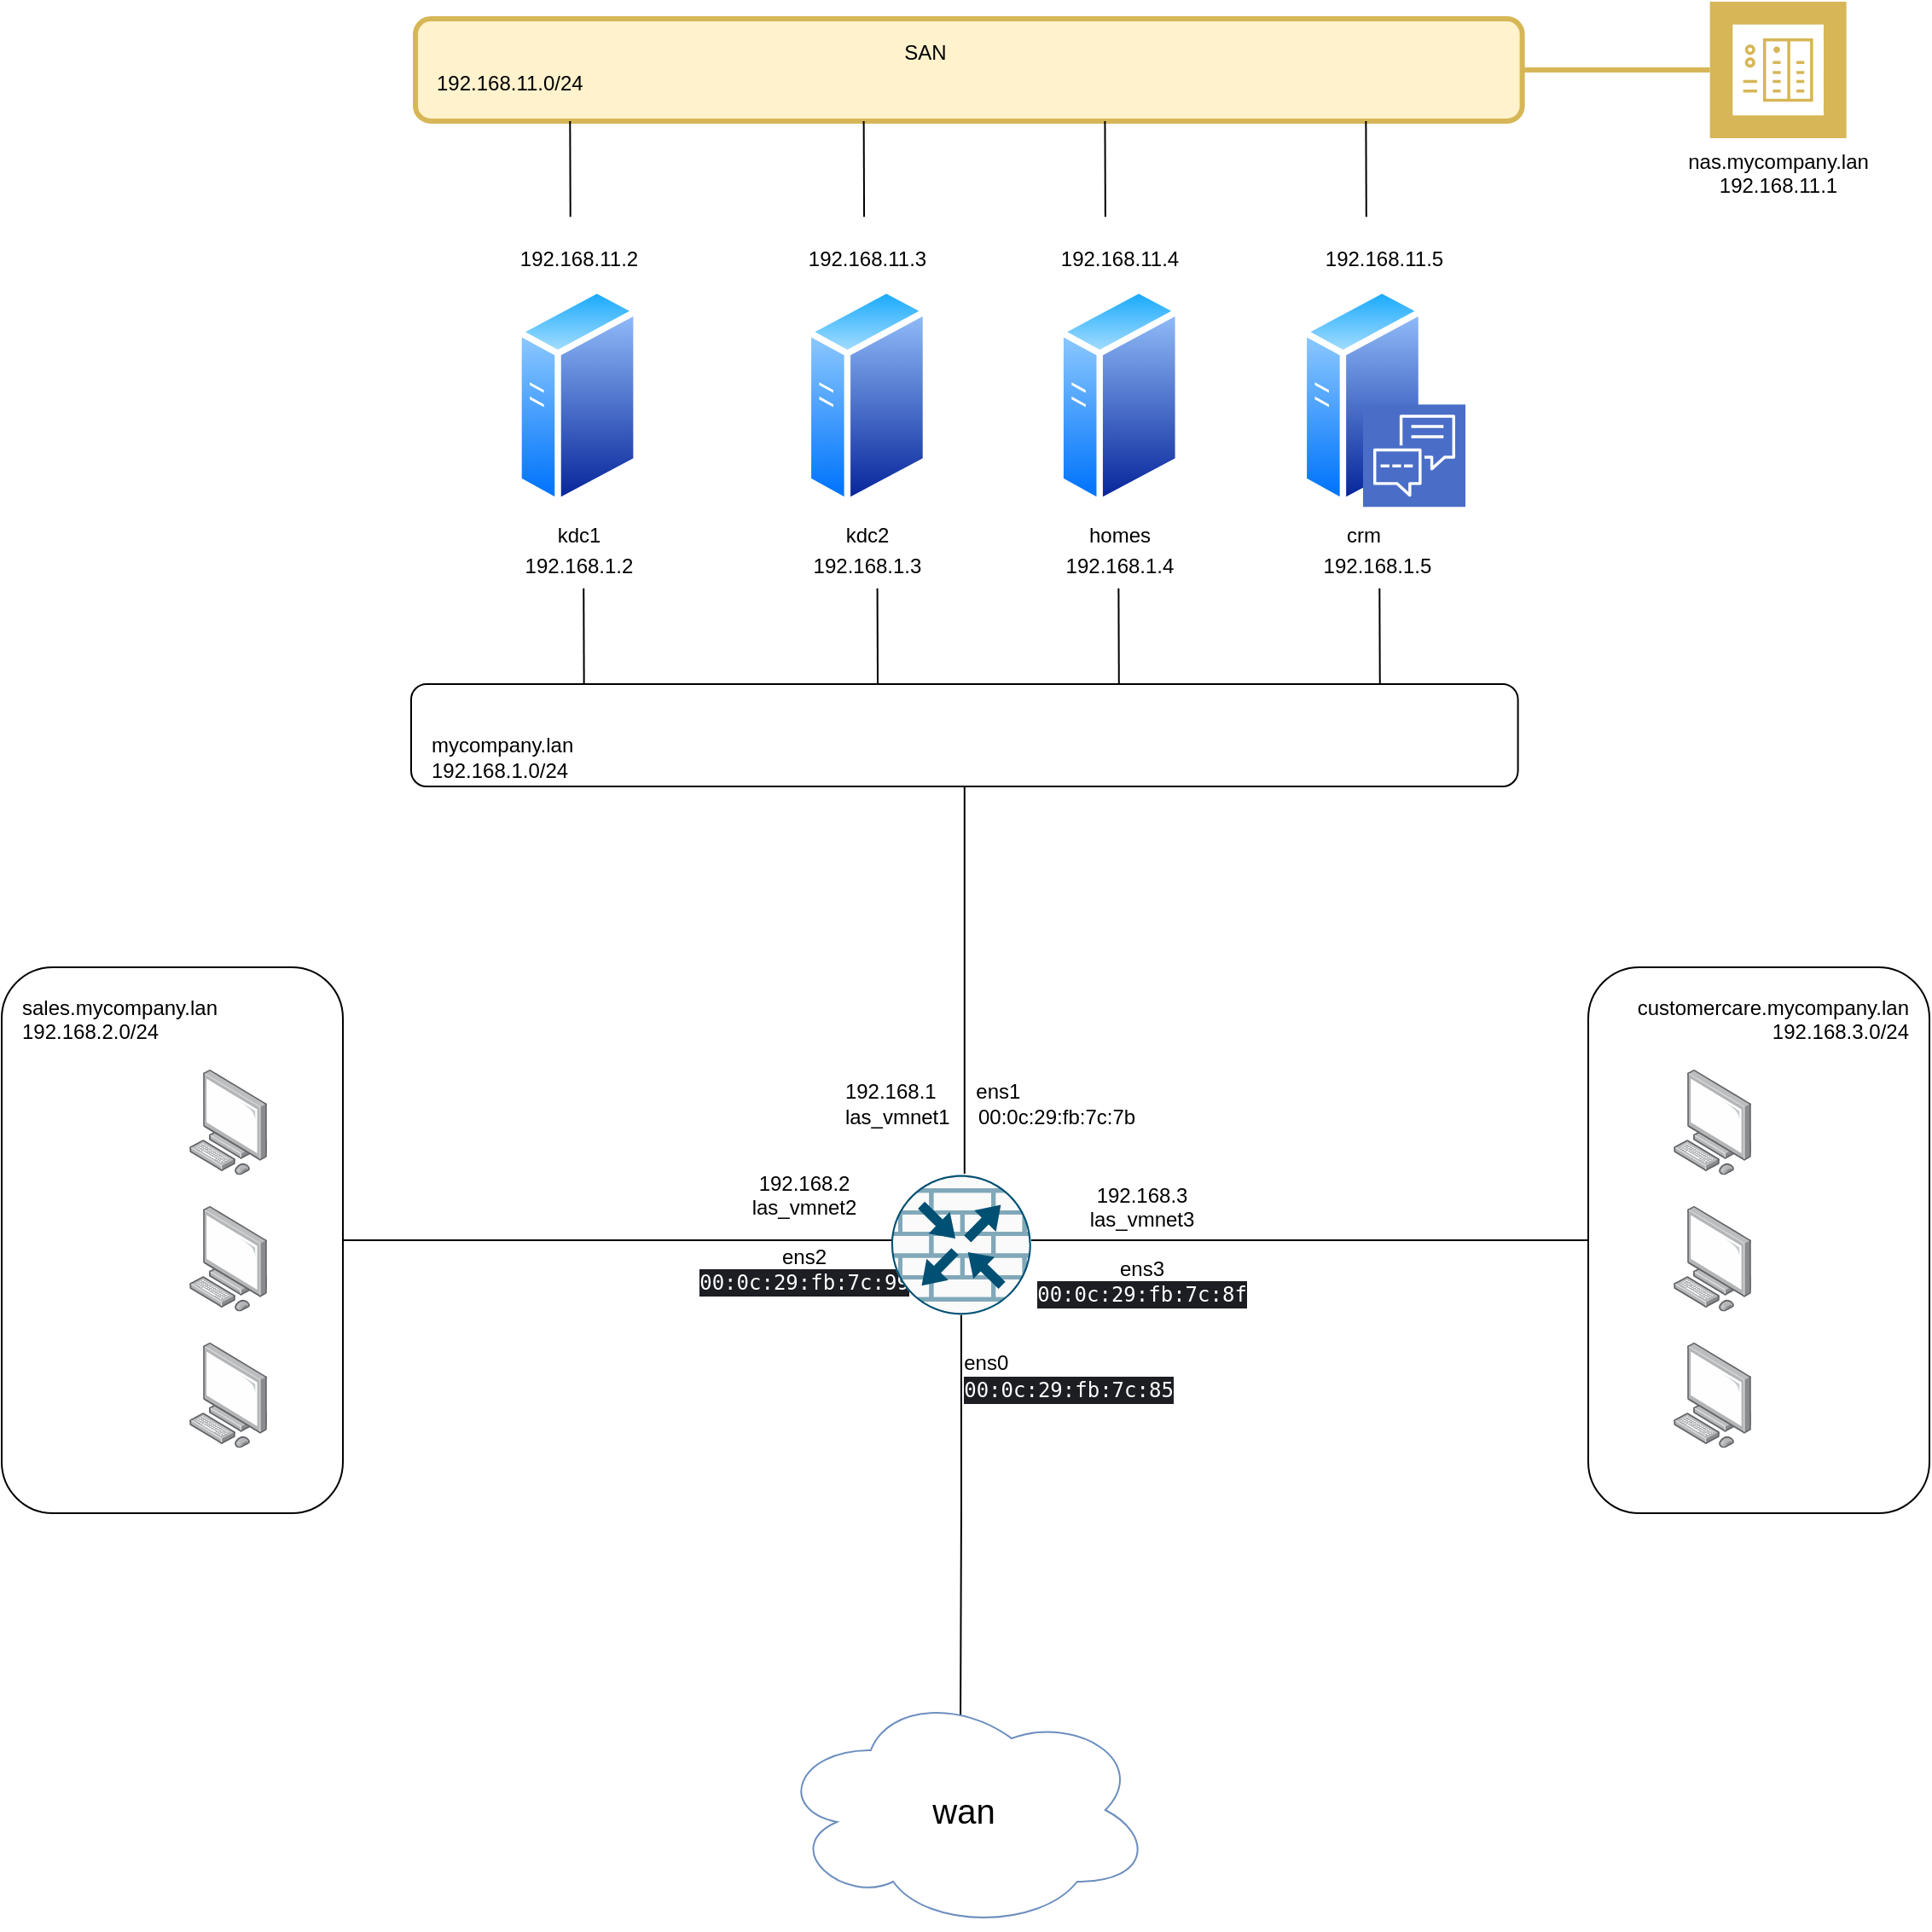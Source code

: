 <mxfile version="23.0.2" type="device">
  <diagram id="vC5q_rCFDmINp__hqZYc" name="Page-1">
    <mxGraphModel dx="1434" dy="1943" grid="1" gridSize="10" guides="1" tooltips="1" connect="1" arrows="1" fold="1" page="1" pageScale="1" pageWidth="850" pageHeight="1100" math="0" shadow="0">
      <root>
        <mxCell id="0" />
        <mxCell id="1" parent="0" />
        <mxCell id="AGjs3wFCSuFCD4HpUKhk-2" value="" style="group;fontColor=#000000;align=right;" parent="1" vertex="1" connectable="0">
          <mxGeometry x="392.52" y="-70" width="648.8" height="60" as="geometry" />
        </mxCell>
        <mxCell id="p-JntuWEYcH3ZJLX__9I-55" value="&lt;div style=&quot;text-align: center;&quot;&gt;&lt;/div&gt;&lt;font color=&quot;#000000&quot;&gt;&lt;div style=&quot;&quot;&gt;&lt;/div&gt;&lt;br&gt;192.168.11.0/24&lt;/font&gt;" style="rounded=1;whiteSpace=wrap;html=1;align=left;verticalAlign=top;spacingTop=10;spacingLeft=10;fillColor=#fff2cc;strokeColor=#d6b656;strokeWidth=3;" parent="AGjs3wFCSuFCD4HpUKhk-2" vertex="1">
          <mxGeometry width="648.8" height="60" as="geometry" />
        </mxCell>
        <mxCell id="AGjs3wFCSuFCD4HpUKhk-1" value="&lt;font color=&quot;#000000&quot;&gt;SAN&lt;/font&gt;" style="text;html=1;align=center;verticalAlign=middle;resizable=0;points=[];autosize=1;strokeColor=none;fillColor=none;" parent="AGjs3wFCSuFCD4HpUKhk-2" vertex="1">
          <mxGeometry x="273.938" y="4.615" width="50" height="30" as="geometry" />
        </mxCell>
        <mxCell id="AGjs3wFCSuFCD4HpUKhk-30" style="edgeStyle=orthogonalEdgeStyle;rounded=0;orthogonalLoop=1;jettySize=auto;html=1;exitX=0.5;exitY=1;exitDx=0;exitDy=0;exitPerimeter=0;entryX=0.489;entryY=0.214;entryDx=0;entryDy=0;entryPerimeter=0;endArrow=none;endFill=0;" parent="1" source="AGjs3wFCSuFCD4HpUKhk-29" target="p-JntuWEYcH3ZJLX__9I-41" edge="1">
          <mxGeometry relative="1" as="geometry" />
        </mxCell>
        <mxCell id="AGjs3wFCSuFCD4HpUKhk-20" value="" style="endArrow=none;html=1;rounded=0;exitX=0.158;exitY=-0.064;exitDx=0;exitDy=0;exitPerimeter=0;" parent="1" edge="1">
          <mxGeometry width="50" height="50" relative="1" as="geometry">
            <mxPoint x="483.363" y="46.16" as="sourcePoint" />
            <mxPoint x="483.15" y="-10.0" as="targetPoint" />
          </mxGeometry>
        </mxCell>
        <mxCell id="AGjs3wFCSuFCD4HpUKhk-21" value="" style="endArrow=none;html=1;rounded=0;exitX=0.158;exitY=-0.064;exitDx=0;exitDy=0;exitPerimeter=0;" parent="1" edge="1">
          <mxGeometry width="50" height="50" relative="1" as="geometry">
            <mxPoint x="655.533" y="46.16" as="sourcePoint" />
            <mxPoint x="655.32" y="-10.0" as="targetPoint" />
          </mxGeometry>
        </mxCell>
        <mxCell id="AGjs3wFCSuFCD4HpUKhk-22" value="" style="endArrow=none;html=1;rounded=0;exitX=0.158;exitY=-0.064;exitDx=0;exitDy=0;exitPerimeter=0;" parent="1" edge="1">
          <mxGeometry width="50" height="50" relative="1" as="geometry">
            <mxPoint x="796.933" y="46.16" as="sourcePoint" />
            <mxPoint x="796.72" y="-10.0" as="targetPoint" />
          </mxGeometry>
        </mxCell>
        <mxCell id="AGjs3wFCSuFCD4HpUKhk-28" value="" style="endArrow=none;html=1;rounded=0;exitX=0.158;exitY=-0.064;exitDx=0;exitDy=0;exitPerimeter=0;" parent="1" edge="1">
          <mxGeometry width="50" height="50" relative="1" as="geometry">
            <mxPoint x="949.903" y="46.16" as="sourcePoint" />
            <mxPoint x="949.69" y="-10.0" as="targetPoint" />
          </mxGeometry>
        </mxCell>
        <mxCell id="3EIEfq6k1n3s6qSAkzTQ-3" style="edgeStyle=orthogonalEdgeStyle;rounded=0;orthogonalLoop=1;jettySize=auto;html=1;exitX=1;exitY=0.5;exitDx=0;exitDy=0;fillColor=#fff2cc;strokeColor=#d6b656;endArrow=none;endFill=0;strokeWidth=3;" parent="1" source="p-JntuWEYcH3ZJLX__9I-55" target="3EIEfq6k1n3s6qSAkzTQ-2" edge="1">
          <mxGeometry relative="1" as="geometry" />
        </mxCell>
        <mxCell id="p-JntuWEYcH3ZJLX__9I-22" style="edgeStyle=orthogonalEdgeStyle;rounded=0;orthogonalLoop=1;jettySize=auto;html=1;exitX=0.5;exitY=1;exitDx=0;exitDy=0;endArrow=none;endFill=0;" parent="1" source="p-JntuWEYcH3ZJLX__9I-19" edge="1">
          <mxGeometry relative="1" as="geometry">
            <mxPoint x="714.4" y="607" as="targetPoint" />
          </mxGeometry>
        </mxCell>
        <mxCell id="p-JntuWEYcH3ZJLX__9I-19" value="&lt;span style=&quot;text-align: center;&quot;&gt;mycompany.lan&lt;br&gt;192.168.1.0/24&lt;/span&gt;" style="rounded=1;whiteSpace=wrap;html=1;align=left;verticalAlign=bottom;spacingTop=10;spacingLeft=10;" parent="1" vertex="1">
          <mxGeometry x="390" y="320" width="648.8" height="60" as="geometry" />
        </mxCell>
        <mxCell id="p-JntuWEYcH3ZJLX__9I-18" style="edgeStyle=orthogonalEdgeStyle;rounded=0;orthogonalLoop=1;jettySize=auto;html=1;exitX=0;exitY=0.5;exitDx=0;exitDy=0;endArrow=none;endFill=0;" parent="1" source="p-JntuWEYcH3ZJLX__9I-9" edge="1">
          <mxGeometry relative="1" as="geometry">
            <mxPoint x="753.4" y="646" as="targetPoint" />
          </mxGeometry>
        </mxCell>
        <mxCell id="p-JntuWEYcH3ZJLX__9I-9" value="customercare.mycompany.lan&lt;br&gt;&lt;span style=&quot;text-align: center;&quot;&gt;192.168.3.0/24&lt;/span&gt;" style="rounded=1;whiteSpace=wrap;html=1;align=right;verticalAlign=top;spacingTop=10;spacingLeft=10;spacingRight=10;" parent="1" vertex="1">
          <mxGeometry x="1080" y="486" width="200" height="320" as="geometry" />
        </mxCell>
        <mxCell id="p-JntuWEYcH3ZJLX__9I-17" style="edgeStyle=orthogonalEdgeStyle;rounded=0;orthogonalLoop=1;jettySize=auto;html=1;exitX=1;exitY=0.5;exitDx=0;exitDy=0;endArrow=none;endFill=0;" parent="1" source="p-JntuWEYcH3ZJLX__9I-8" edge="1">
          <mxGeometry relative="1" as="geometry">
            <mxPoint x="675.4" y="646" as="targetPoint" />
          </mxGeometry>
        </mxCell>
        <mxCell id="p-JntuWEYcH3ZJLX__9I-8" value="sales.mycompany.lan&lt;br&gt;&lt;span style=&quot;text-align: center;&quot;&gt;192.168.2.0/24&lt;/span&gt;" style="rounded=1;whiteSpace=wrap;html=1;align=left;verticalAlign=top;spacingTop=10;spacingLeft=10;" parent="1" vertex="1">
          <mxGeometry x="150" y="486" width="200" height="320" as="geometry" />
        </mxCell>
        <mxCell id="p-JntuWEYcH3ZJLX__9I-2" value="" style="points=[];aspect=fixed;html=1;align=center;shadow=0;dashed=0;image;image=img/lib/allied_telesis/computer_and_terminals/Personal_Computer.svg;" parent="1" vertex="1">
          <mxGeometry x="260" y="546" width="45.6" height="61.8" as="geometry" />
        </mxCell>
        <mxCell id="p-JntuWEYcH3ZJLX__9I-3" value="" style="points=[];aspect=fixed;html=1;align=center;shadow=0;dashed=0;image;image=img/lib/allied_telesis/computer_and_terminals/Personal_Computer.svg;" parent="1" vertex="1">
          <mxGeometry x="260" y="626" width="45.6" height="61.8" as="geometry" />
        </mxCell>
        <mxCell id="p-JntuWEYcH3ZJLX__9I-4" value="" style="points=[];aspect=fixed;html=1;align=center;shadow=0;dashed=0;image;image=img/lib/allied_telesis/computer_and_terminals/Personal_Computer.svg;" parent="1" vertex="1">
          <mxGeometry x="260" y="706" width="45.6" height="61.8" as="geometry" />
        </mxCell>
        <mxCell id="p-JntuWEYcH3ZJLX__9I-5" value="" style="points=[];aspect=fixed;html=1;align=center;shadow=0;dashed=0;image;image=img/lib/allied_telesis/computer_and_terminals/Personal_Computer.svg;" parent="1" vertex="1">
          <mxGeometry x="1130" y="546" width="45.6" height="61.8" as="geometry" />
        </mxCell>
        <mxCell id="p-JntuWEYcH3ZJLX__9I-6" value="" style="points=[];aspect=fixed;html=1;align=center;shadow=0;dashed=0;image;image=img/lib/allied_telesis/computer_and_terminals/Personal_Computer.svg;" parent="1" vertex="1">
          <mxGeometry x="1130" y="626" width="45.6" height="61.8" as="geometry" />
        </mxCell>
        <mxCell id="p-JntuWEYcH3ZJLX__9I-7" value="" style="points=[];aspect=fixed;html=1;align=center;shadow=0;dashed=0;image;image=img/lib/allied_telesis/computer_and_terminals/Personal_Computer.svg;" parent="1" vertex="1">
          <mxGeometry x="1130" y="706" width="45.6" height="61.8" as="geometry" />
        </mxCell>
        <mxCell id="p-JntuWEYcH3ZJLX__9I-41" value="&lt;font style=&quot;font-size: 20px;&quot;&gt;wan&lt;/font&gt;" style="ellipse;shape=cloud;whiteSpace=wrap;html=1;strokeColor=#6C8EBF;fillColor=default;" parent="1" vertex="1">
          <mxGeometry x="604.4" y="910" width="220" height="140" as="geometry" />
        </mxCell>
        <mxCell id="p-JntuWEYcH3ZJLX__9I-49" value="192.168.2&lt;br&gt;las_vmnet2&lt;br&gt;&lt;br&gt;ens2&lt;br&gt;&lt;div style=&quot;color: rgb(255, 255, 255); background-color: rgb(28, 30, 35); font-family: &amp;quot;Ubuntu Mono&amp;quot;, &amp;quot;Droid Sans Mono&amp;quot;, &amp;quot;monospace&amp;quot;, monospace, &amp;quot;Droid Sans Fallback&amp;quot;; line-height: 16px;&quot;&gt;&lt;div style=&quot;line-height: 16px;&quot;&gt;00:0c:29:fb:7c:99&lt;/div&gt;&lt;/div&gt;" style="text;html=1;align=center;verticalAlign=middle;resizable=0;points=[];autosize=1;strokeColor=none;fillColor=none;" parent="1" vertex="1">
          <mxGeometry x="555" y="597" width="130" height="90" as="geometry" />
        </mxCell>
        <mxCell id="p-JntuWEYcH3ZJLX__9I-50" value="&lt;div style=&quot;text-align: left;&quot;&gt;&lt;span style=&quot;background-color: initial;&quot;&gt;192.168.1&amp;nbsp; &amp;nbsp; &amp;nbsp; &amp;nbsp;ens1&lt;/span&gt;&lt;/div&gt;&lt;div style=&quot;text-align: left;&quot;&gt;&lt;span style=&quot;background-color: initial;&quot;&gt;las_vmnet1&amp;nbsp; &amp;nbsp; &amp;nbsp;&lt;/span&gt;00:0c:29:fb:7c:7b&lt;/div&gt;" style="text;html=1;align=center;verticalAlign=middle;resizable=0;points=[];autosize=1;strokeColor=none;fillColor=none;" parent="1" vertex="1">
          <mxGeometry x="634.4" y="546" width="190" height="40" as="geometry" />
        </mxCell>
        <mxCell id="p-JntuWEYcH3ZJLX__9I-51" value="192.168.3&lt;br&gt;las_vmnet3&lt;br&gt;&lt;br&gt;ens3&lt;br&gt;&lt;div style=&quot;color: rgb(255, 255, 255); background-color: rgb(28, 30, 35); font-family: &amp;quot;Ubuntu Mono&amp;quot;, &amp;quot;Droid Sans Mono&amp;quot;, &amp;quot;monospace&amp;quot;, monospace, &amp;quot;Droid Sans Fallback&amp;quot;; line-height: 16px;&quot;&gt;&lt;div style=&quot;line-height: 16px;&quot;&gt;00:0c:29:fb:7c:8f&lt;/div&gt;&lt;/div&gt;" style="text;html=1;align=center;verticalAlign=middle;resizable=0;points=[];autosize=1;strokeColor=none;fillColor=none;" parent="1" vertex="1">
          <mxGeometry x="753.4" y="603.75" width="130" height="90" as="geometry" />
        </mxCell>
        <mxCell id="3EIEfq6k1n3s6qSAkzTQ-2" value="nas.mycompany.lan&lt;br&gt;192.168.11.1" style="sketch=0;pointerEvents=1;shadow=0;dashed=0;html=1;strokeColor=#D6B656;fillColor=#D6B656;labelPosition=center;verticalLabelPosition=bottom;verticalAlign=top;align=center;outlineConnect=0;shape=mxgraph.veeam2.nas_backup;" parent="1" vertex="1">
          <mxGeometry x="1151.32" y="-80" width="80" height="80" as="geometry" />
        </mxCell>
        <mxCell id="3EIEfq6k1n3s6qSAkzTQ-6" value="&lt;div style=&quot;text-align: left;&quot;&gt;&lt;span style=&quot;background-color: initial;&quot;&gt;ens0&lt;/span&gt;&lt;/div&gt;&lt;div style=&quot;text-align: left;&quot;&gt;&lt;div style=&quot;color: rgb(255, 255, 255); background-color: rgb(28, 30, 35); font-family: &amp;quot;Ubuntu Mono&amp;quot;, &amp;quot;Droid Sans Mono&amp;quot;, &amp;quot;monospace&amp;quot;, monospace, &amp;quot;Droid Sans Fallback&amp;quot;; line-height: 16px;&quot;&gt; 00:0c:29:fb:7c:85&lt;/div&gt;&lt;/div&gt;" style="text;html=1;align=center;verticalAlign=middle;resizable=0;points=[];autosize=1;strokeColor=none;fillColor=none;" parent="1" vertex="1">
          <mxGeometry x="710.12" y="706" width="130" height="40" as="geometry" />
        </mxCell>
        <mxCell id="AGjs3wFCSuFCD4HpUKhk-7" value="" style="group" parent="1" vertex="1" connectable="0">
          <mxGeometry x="911.32" y="56.16" width="96.68" height="210" as="geometry" />
        </mxCell>
        <mxCell id="AGjs3wFCSuFCD4HpUKhk-3" value="192.168.11.5" style="text;html=1;align=center;verticalAlign=middle;resizable=0;points=[];autosize=1;strokeColor=none;fillColor=none;" parent="AGjs3wFCSuFCD4HpUKhk-7" vertex="1">
          <mxGeometry x="3.34" width="90" height="30" as="geometry" />
        </mxCell>
        <mxCell id="AGjs3wFCSuFCD4HpUKhk-4" value="" style="group" parent="AGjs3wFCSuFCD4HpUKhk-7" vertex="1" connectable="0">
          <mxGeometry x="1.137e-13" y="30" width="96.68" height="130" as="geometry" />
        </mxCell>
        <mxCell id="3EIEfq6k1n3s6qSAkzTQ-5" value="crm" style="aspect=fixed;perimeter=ellipsePerimeter;html=1;align=center;shadow=0;dashed=0;spacingTop=3;image;image=img/lib/active_directory/generic_server.svg;" parent="AGjs3wFCSuFCD4HpUKhk-4" vertex="1">
          <mxGeometry width="72.8" height="130" as="geometry" />
        </mxCell>
        <mxCell id="3EIEfq6k1n3s6qSAkzTQ-4" value="" style="sketch=0;points=[[0,0,0],[0.25,0,0],[0.5,0,0],[0.75,0,0],[1,0,0],[0,1,0],[0.25,1,0],[0.5,1,0],[0.75,1,0],[1,1,0],[0,0.25,0],[0,0.5,0],[0,0.75,0],[1,0.25,0],[1,0.5,0],[1,0.75,0]];outlineConnect=0;gradientDirection=north;fillColor=#4a6ec8;strokeColor=#FFFFFF;dashed=0;verticalLabelPosition=bottom;verticalAlign=top;align=center;html=1;fontSize=12;fontStyle=0;aspect=fixed;shape=mxgraph.aws4.resourceIcon;resIcon=mxgraph.aws4.customer_engagement;perimeterSpacing=1;" parent="AGjs3wFCSuFCD4HpUKhk-4" vertex="1">
          <mxGeometry x="36.68" y="70" width="60" height="60" as="geometry" />
        </mxCell>
        <mxCell id="AGjs3wFCSuFCD4HpUKhk-5" value="192.168.1.5" style="text;html=1;align=center;verticalAlign=middle;resizable=0;points=[];autosize=1;strokeColor=none;fillColor=none;" parent="AGjs3wFCSuFCD4HpUKhk-7" vertex="1">
          <mxGeometry y="180" width="90" height="30" as="geometry" />
        </mxCell>
        <mxCell id="AGjs3wFCSuFCD4HpUKhk-10" value="" style="group" parent="1" vertex="1" connectable="0">
          <mxGeometry x="442.52" y="56.16" width="90" height="210" as="geometry" />
        </mxCell>
        <mxCell id="p-JntuWEYcH3ZJLX__9I-21" value="kdc1" style="aspect=fixed;perimeter=ellipsePerimeter;html=1;align=center;shadow=0;dashed=0;spacingTop=3;image;image=img/lib/active_directory/generic_server.svg;" parent="AGjs3wFCSuFCD4HpUKhk-10" vertex="1">
          <mxGeometry x="8.6" y="30" width="72.8" height="130" as="geometry" />
        </mxCell>
        <mxCell id="AGjs3wFCSuFCD4HpUKhk-8" value="192.168.11.2" style="text;html=1;align=center;verticalAlign=middle;resizable=0;points=[];autosize=1;strokeColor=none;fillColor=none;" parent="AGjs3wFCSuFCD4HpUKhk-10" vertex="1">
          <mxGeometry width="90" height="30" as="geometry" />
        </mxCell>
        <mxCell id="AGjs3wFCSuFCD4HpUKhk-9" value="192.168.1.2" style="text;html=1;align=center;verticalAlign=middle;resizable=0;points=[];autosize=1;strokeColor=none;fillColor=none;" parent="AGjs3wFCSuFCD4HpUKhk-10" vertex="1">
          <mxGeometry y="180" width="90" height="30" as="geometry" />
        </mxCell>
        <mxCell id="AGjs3wFCSuFCD4HpUKhk-11" value="" style="group" parent="1" vertex="1" connectable="0">
          <mxGeometry x="760.12" y="56.16" width="90" height="210" as="geometry" />
        </mxCell>
        <mxCell id="AGjs3wFCSuFCD4HpUKhk-12" value="homes" style="aspect=fixed;perimeter=ellipsePerimeter;html=1;align=center;shadow=0;dashed=0;spacingTop=3;image;image=img/lib/active_directory/generic_server.svg;" parent="AGjs3wFCSuFCD4HpUKhk-11" vertex="1">
          <mxGeometry x="8.6" y="30" width="72.8" height="130" as="geometry" />
        </mxCell>
        <mxCell id="AGjs3wFCSuFCD4HpUKhk-13" value="192.168.11.4" style="text;html=1;align=center;verticalAlign=middle;resizable=0;points=[];autosize=1;strokeColor=none;fillColor=none;" parent="AGjs3wFCSuFCD4HpUKhk-11" vertex="1">
          <mxGeometry width="90" height="30" as="geometry" />
        </mxCell>
        <mxCell id="AGjs3wFCSuFCD4HpUKhk-14" value="192.168.1.4" style="text;html=1;align=center;verticalAlign=middle;resizable=0;points=[];autosize=1;strokeColor=none;fillColor=none;" parent="AGjs3wFCSuFCD4HpUKhk-11" vertex="1">
          <mxGeometry y="180" width="90" height="30" as="geometry" />
        </mxCell>
        <mxCell id="AGjs3wFCSuFCD4HpUKhk-15" value="" style="endArrow=none;html=1;rounded=0;exitX=0.158;exitY=-0.064;exitDx=0;exitDy=0;exitPerimeter=0;" parent="1" edge="1">
          <mxGeometry width="50" height="50" relative="1" as="geometry">
            <mxPoint x="491.333" y="320.0" as="sourcePoint" />
            <mxPoint x="491.12" y="263.84" as="targetPoint" />
          </mxGeometry>
        </mxCell>
        <mxCell id="AGjs3wFCSuFCD4HpUKhk-18" value="" style="endArrow=none;html=1;rounded=0;exitX=0.158;exitY=-0.064;exitDx=0;exitDy=0;exitPerimeter=0;" parent="1" edge="1">
          <mxGeometry width="50" height="50" relative="1" as="geometry">
            <mxPoint x="663.503" y="320.0" as="sourcePoint" />
            <mxPoint x="663.29" y="263.84" as="targetPoint" />
          </mxGeometry>
        </mxCell>
        <mxCell id="AGjs3wFCSuFCD4HpUKhk-19" value="" style="endArrow=none;html=1;rounded=0;exitX=0.158;exitY=-0.064;exitDx=0;exitDy=0;exitPerimeter=0;" parent="1" edge="1">
          <mxGeometry width="50" height="50" relative="1" as="geometry">
            <mxPoint x="804.903" y="320.0" as="sourcePoint" />
            <mxPoint x="804.69" y="263.84" as="targetPoint" />
          </mxGeometry>
        </mxCell>
        <mxCell id="AGjs3wFCSuFCD4HpUKhk-23" value="" style="group" parent="1" vertex="1" connectable="0">
          <mxGeometry x="612.2" y="56.16" width="90" height="210" as="geometry" />
        </mxCell>
        <mxCell id="AGjs3wFCSuFCD4HpUKhk-24" value="kdc2" style="aspect=fixed;perimeter=ellipsePerimeter;html=1;align=center;shadow=0;dashed=0;spacingTop=3;image;image=img/lib/active_directory/generic_server.svg;" parent="AGjs3wFCSuFCD4HpUKhk-23" vertex="1">
          <mxGeometry x="8.6" y="30" width="72.8" height="130" as="geometry" />
        </mxCell>
        <mxCell id="AGjs3wFCSuFCD4HpUKhk-25" value="192.168.11.3" style="text;html=1;align=center;verticalAlign=middle;resizable=0;points=[];autosize=1;strokeColor=none;fillColor=none;" parent="AGjs3wFCSuFCD4HpUKhk-23" vertex="1">
          <mxGeometry width="90" height="30" as="geometry" />
        </mxCell>
        <mxCell id="AGjs3wFCSuFCD4HpUKhk-26" value="192.168.1.3" style="text;html=1;align=center;verticalAlign=middle;resizable=0;points=[];autosize=1;strokeColor=none;fillColor=none;" parent="AGjs3wFCSuFCD4HpUKhk-23" vertex="1">
          <mxGeometry y="180" width="90" height="30" as="geometry" />
        </mxCell>
        <mxCell id="AGjs3wFCSuFCD4HpUKhk-27" value="" style="endArrow=none;html=1;rounded=0;exitX=0.158;exitY=-0.064;exitDx=0;exitDy=0;exitPerimeter=0;" parent="1" edge="1">
          <mxGeometry width="50" height="50" relative="1" as="geometry">
            <mxPoint x="957.873" y="320.0" as="sourcePoint" />
            <mxPoint x="957.66" y="263.84" as="targetPoint" />
          </mxGeometry>
        </mxCell>
        <mxCell id="AGjs3wFCSuFCD4HpUKhk-29" value="" style="sketch=0;points=[[0.5,0,0],[1,0.5,0],[0.5,1,0],[0,0.5,0],[0.145,0.145,0],[0.856,0.145,0],[0.855,0.856,0],[0.145,0.855,0]];verticalLabelPosition=bottom;html=1;verticalAlign=top;aspect=fixed;align=center;pointerEvents=1;shape=mxgraph.cisco19.rect;prIcon=router_with_firewall;fillColor=#FAFAFA;strokeColor=#005073;" parent="1" vertex="1">
          <mxGeometry x="671.5" y="607.8" width="81.9" height="81.9" as="geometry" />
        </mxCell>
      </root>
    </mxGraphModel>
  </diagram>
</mxfile>
